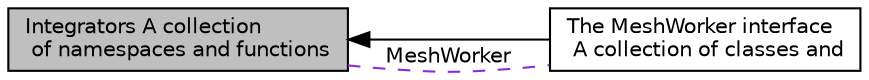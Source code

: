 digraph "Integrators A collection of namespaces and functions"
{
  edge [fontname="Helvetica",fontsize="10",labelfontname="Helvetica",labelfontsize="10"];
  node [fontname="Helvetica",fontsize="10",shape=box];
  rankdir=LR;
  Node2 [label="The MeshWorker interface\l A collection of classes and",height=0.2,width=0.4,color="black", fillcolor="white", style="filled",URL="$group__MeshWorker.html",tooltip="functions simplifying the coding of loops over all cells and faces. All classes and functions of this..."];
  Node1 [label="Integrators A collection\l of namespaces and functions",height=0.2,width=0.4,color="black", fillcolor="grey75", style="filled", fontcolor="black",tooltip="which simplify the coding of forms and bilinear forms on finite element spaces. Functions for two dif..."];
  Node1->Node2 [shape=plaintext, dir="back", style="solid"];
  Node1->Node2 [shape=plaintext, label="MeshWorker", color="blueviolet", dir="none", style="dashed"];
}
